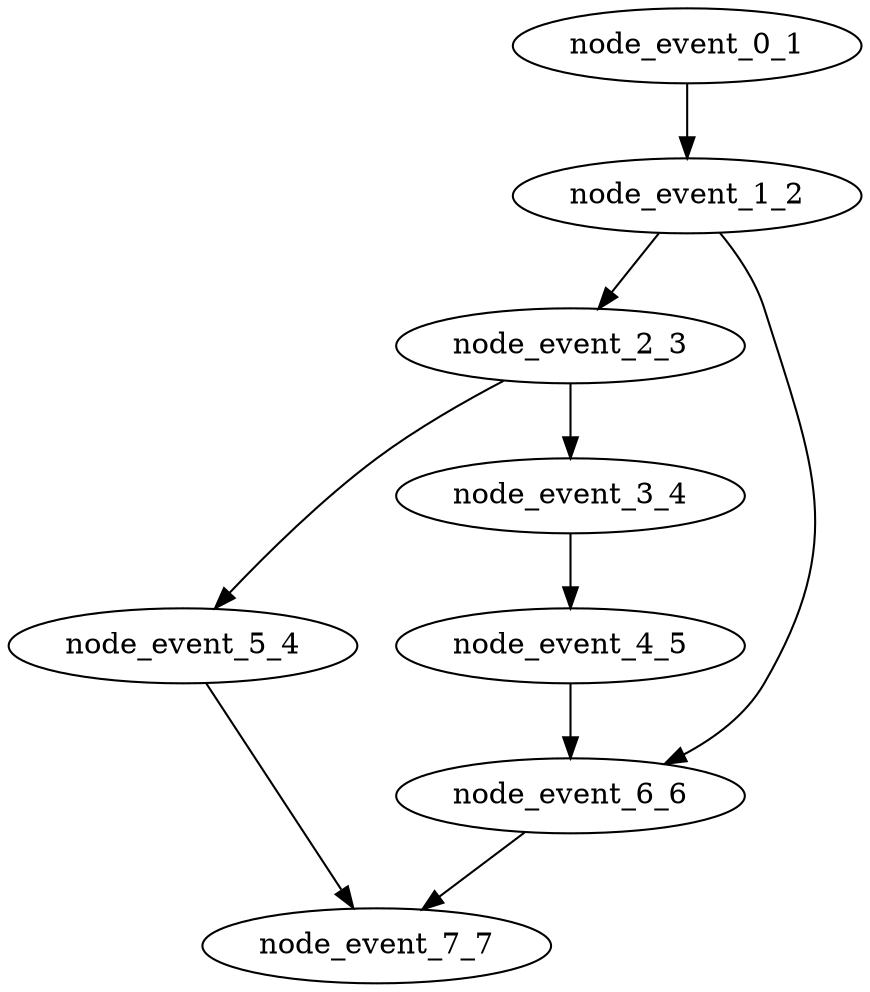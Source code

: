 digraph {
    node_event_0_1 [EventIndex="0" EventType="DotQasm.Scheduling.GateEvent" Depth="1" Dependencies="0" Latency="00:00:00.0010000" Priority="0.013000000000000001"];
    node_event_1_2 [EventIndex="1" EventType="DotQasm.Scheduling.ControlledGateEvent" Depth="2" Dependencies="1" Latency="00:00:00.0020000" Priority="0.012"];
    node_event_2_3 [EventIndex="2" EventType="DotQasm.Scheduling.ControlledGateEvent" Depth="3" Dependencies="2" Latency="00:00:00.0020000" Priority="0.01"];
    node_event_3_4 [EventIndex="3" EventType="DotQasm.Scheduling.GateEvent" Depth="4" Dependencies="3" Latency="00:00:00.0010000" Priority="0.008"];
    node_event_4_5 [EventIndex="4" EventType="DotQasm.Scheduling.MeasurementEvent" Depth="5" Dependencies="4" Latency="00:00:00.0030000" Priority="0.007"];
    node_event_5_4 [EventIndex="5" EventType="DotQasm.Scheduling.MeasurementEvent" Depth="4" Dependencies="3" Latency="00:00:00.0030000" Priority="0.005"];
    node_event_6_6 [EventIndex="6" EventType="DotQasm.Scheduling.IfEvent" Depth="6" Dependencies="7" Latency="00:00:00.0020000" Priority="0.004"];
    node_event_7_7 [EventIndex="7" EventType="DotQasm.Scheduling.IfEvent" Depth="7" Dependencies="12" Latency="00:00:00.0020000" Priority="0.002"];
    node_event_0_1 -> node_event_1_2;
    node_event_1_2 -> node_event_2_3;
    node_event_1_2 -> node_event_6_6;
    node_event_2_3 -> node_event_3_4;
    node_event_2_3 -> node_event_5_4;
    node_event_3_4 -> node_event_4_5;
    node_event_4_5 -> node_event_6_6;
    node_event_5_4 -> node_event_7_7;
    node_event_6_6 -> node_event_7_7;
}
